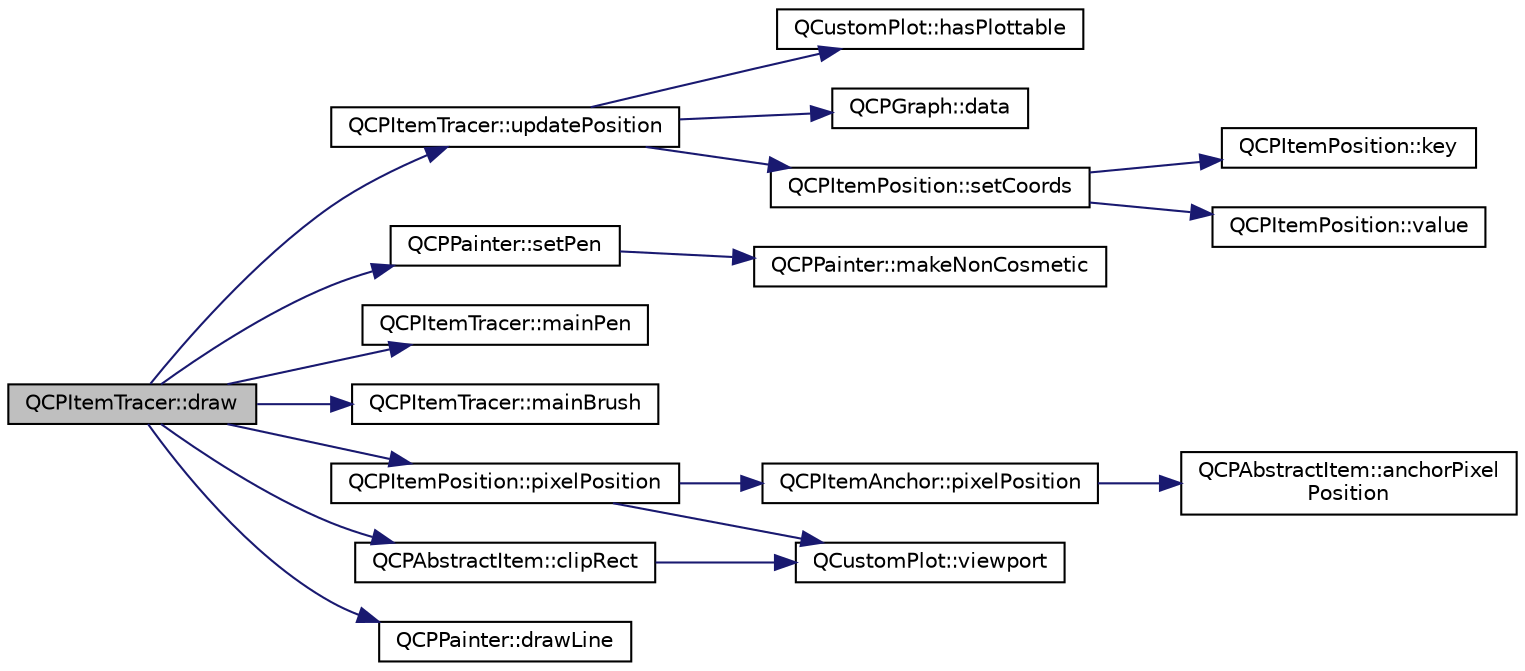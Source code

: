 digraph "QCPItemTracer::draw"
{
  edge [fontname="Helvetica",fontsize="10",labelfontname="Helvetica",labelfontsize="10"];
  node [fontname="Helvetica",fontsize="10",shape=record];
  rankdir="LR";
  Node18 [label="QCPItemTracer::draw",height=0.2,width=0.4,color="black", fillcolor="grey75", style="filled", fontcolor="black"];
  Node18 -> Node19 [color="midnightblue",fontsize="10",style="solid",fontname="Helvetica"];
  Node19 [label="QCPItemTracer::updatePosition",height=0.2,width=0.4,color="black", fillcolor="white", style="filled",URL="$class_q_c_p_item_tracer.html#a5b90296109e36384aedbc8908a670413"];
  Node19 -> Node20 [color="midnightblue",fontsize="10",style="solid",fontname="Helvetica"];
  Node20 [label="QCustomPlot::hasPlottable",height=0.2,width=0.4,color="black", fillcolor="white", style="filled",URL="$class_q_custom_plot.html#a72cefbfbb9e699940e37be605bd9c51e"];
  Node19 -> Node21 [color="midnightblue",fontsize="10",style="solid",fontname="Helvetica"];
  Node21 [label="QCPGraph::data",height=0.2,width=0.4,color="black", fillcolor="white", style="filled",URL="$class_q_c_p_graph.html#a141aa31a1f19bbd0ce60f55eaeb9ea60"];
  Node19 -> Node22 [color="midnightblue",fontsize="10",style="solid",fontname="Helvetica"];
  Node22 [label="QCPItemPosition::setCoords",height=0.2,width=0.4,color="black", fillcolor="white", style="filled",URL="$class_q_c_p_item_position.html#aa988ba4e87ab684c9021017dcaba945f"];
  Node22 -> Node23 [color="midnightblue",fontsize="10",style="solid",fontname="Helvetica"];
  Node23 [label="QCPItemPosition::key",height=0.2,width=0.4,color="black", fillcolor="white", style="filled",URL="$class_q_c_p_item_position.html#a6fc519f1b73722a8d0cff7d4d647407e"];
  Node22 -> Node24 [color="midnightblue",fontsize="10",style="solid",fontname="Helvetica"];
  Node24 [label="QCPItemPosition::value",height=0.2,width=0.4,color="black", fillcolor="white", style="filled",URL="$class_q_c_p_item_position.html#acfcf86f840a7366a4299bff593d5d636"];
  Node18 -> Node25 [color="midnightblue",fontsize="10",style="solid",fontname="Helvetica"];
  Node25 [label="QCPPainter::setPen",height=0.2,width=0.4,color="black", fillcolor="white", style="filled",URL="$class_q_c_p_painter.html#af9c7a4cd1791403901f8c5b82a150195"];
  Node25 -> Node26 [color="midnightblue",fontsize="10",style="solid",fontname="Helvetica"];
  Node26 [label="QCPPainter::makeNonCosmetic",height=0.2,width=0.4,color="black", fillcolor="white", style="filled",URL="$class_q_c_p_painter.html#a7e63fbcf47e35c6f2ecd11b8fef7c7d8"];
  Node18 -> Node27 [color="midnightblue",fontsize="10",style="solid",fontname="Helvetica"];
  Node27 [label="QCPItemTracer::mainPen",height=0.2,width=0.4,color="black", fillcolor="white", style="filled",URL="$class_q_c_p_item_tracer.html#abffdcf64d0f84f7b41bd4af07d144642"];
  Node18 -> Node28 [color="midnightblue",fontsize="10",style="solid",fontname="Helvetica"];
  Node28 [label="QCPItemTracer::mainBrush",height=0.2,width=0.4,color="black", fillcolor="white", style="filled",URL="$class_q_c_p_item_tracer.html#a94f81c54197577e86c53a60cf39155cd"];
  Node18 -> Node29 [color="midnightblue",fontsize="10",style="solid",fontname="Helvetica"];
  Node29 [label="QCPItemPosition::pixelPosition",height=0.2,width=0.4,color="black", fillcolor="white", style="filled",URL="$class_q_c_p_item_position.html#a8be9a4787635433edecc75164beb748d"];
  Node29 -> Node30 [color="midnightblue",fontsize="10",style="solid",fontname="Helvetica"];
  Node30 [label="QCPItemAnchor::pixelPosition",height=0.2,width=0.4,color="black", fillcolor="white", style="filled",URL="$class_q_c_p_item_anchor.html#a06dcfb7220d26eee93eef56ae66582cb"];
  Node30 -> Node31 [color="midnightblue",fontsize="10",style="solid",fontname="Helvetica"];
  Node31 [label="QCPAbstractItem::anchorPixel\lPosition",height=0.2,width=0.4,color="black", fillcolor="white", style="filled",URL="$class_q_c_p_abstract_item.html#ada5bad4e1196c4fc0d0d12328e24b8f2"];
  Node29 -> Node32 [color="midnightblue",fontsize="10",style="solid",fontname="Helvetica"];
  Node32 [label="QCustomPlot::viewport",height=0.2,width=0.4,color="black", fillcolor="white", style="filled",URL="$class_q_custom_plot.html#a19842409b18f556b256d05e97fffc670"];
  Node18 -> Node33 [color="midnightblue",fontsize="10",style="solid",fontname="Helvetica"];
  Node33 [label="QCPAbstractItem::clipRect",height=0.2,width=0.4,color="black", fillcolor="white", style="filled",URL="$class_q_c_p_abstract_item.html#a6ad60000f29afe11035e1f791dcbd45a"];
  Node33 -> Node32 [color="midnightblue",fontsize="10",style="solid",fontname="Helvetica"];
  Node18 -> Node34 [color="midnightblue",fontsize="10",style="solid",fontname="Helvetica"];
  Node34 [label="QCPPainter::drawLine",height=0.2,width=0.4,color="black", fillcolor="white", style="filled",URL="$class_q_c_p_painter.html#a0b4b1b9bd495e182c731774dc800e6e0"];
}
